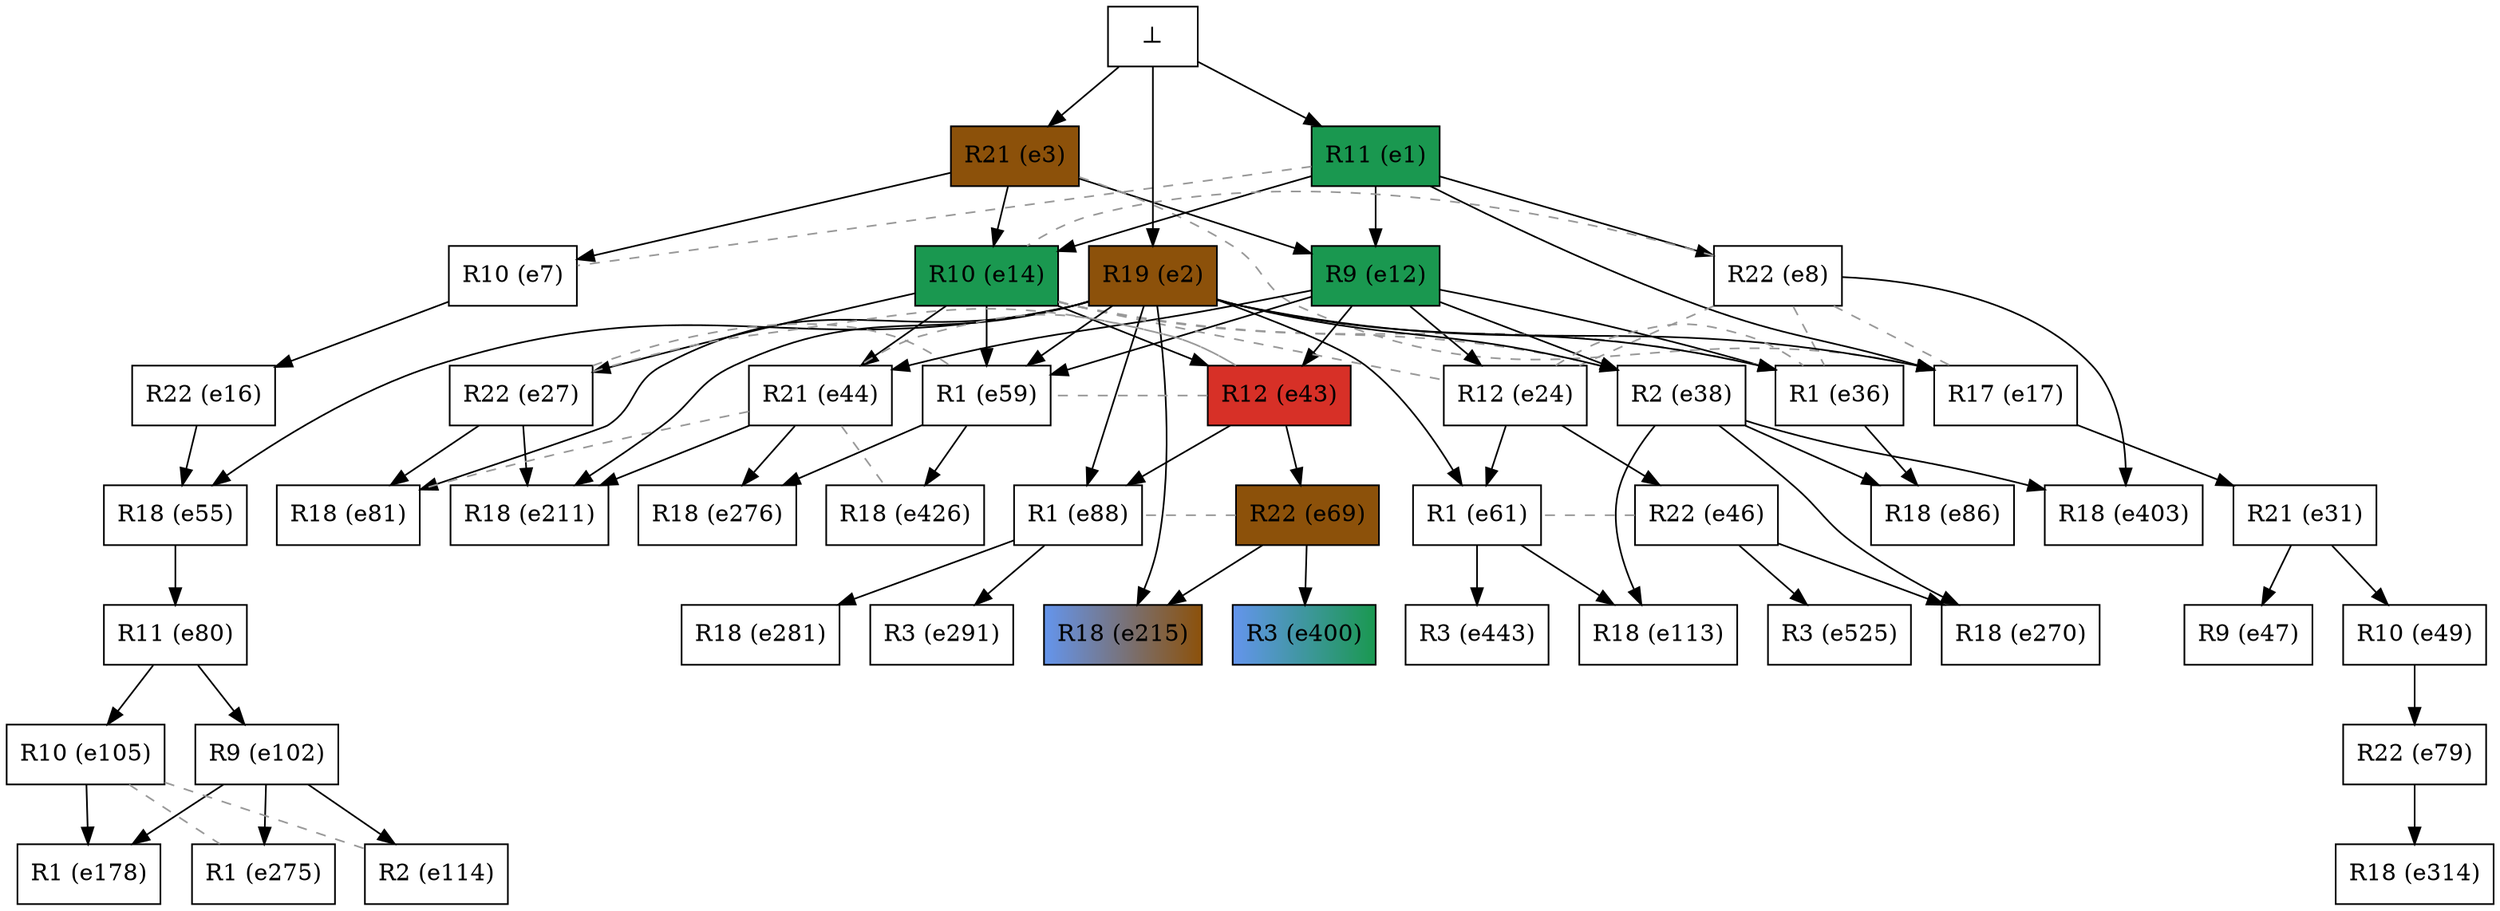 digraph test {
  e3 -> e7;
  e1 -> e8;
  e1 -> e12;
  e3 -> e12;
  e1 -> e14;
  e3 -> e14;
  e7 -> e16;
  e1 -> e17;
  e2 -> e17;
  e12 -> e24;
  e14 -> e27;
  e17 -> e31;
  e2 -> e36;
  e12 -> e36;
  e2 -> e38;
  e12 -> e38;
  e12 -> e43;
  e14 -> e43;
  e12 -> e44;
  e14 -> e44;
  e24 -> e46;
  e31 -> e47;
  e31 -> e49;
  e2 -> e55;
  e16 -> e55;
  e2 -> e59;
  e12 -> e59;
  e14 -> e59;
  e2 -> e61;
  e24 -> e61;
  e43 -> e69;
  e49 -> e79;
  e55 -> e80;
  e2 -> e81;
  e27 -> e81;
  e36 -> e86;
  e38 -> e86;
  e2 -> e88;
  e43 -> e88;
  e80 -> e102;
  e80 -> e105;
  e38 -> e113;
  e61 -> e113;
  e102 -> e114;
  e102 -> e178;
  e105 -> e178;
  e2 -> e211;
  e27 -> e211;
  e44 -> e211;
  e2 -> e215;
  e69 -> e215;
  e38 -> e270;
  e46 -> e270;
  e102 -> e275;
  e44 -> e276;
  e59 -> e276;
  e88 -> e281;
  e88 -> e291;
  e79 -> e314;
  e69 -> e400;
  e8 -> e403;
  e38 -> e403;
  e59 -> e426;
  e61 -> e443;
  e46 -> e525;
  e0 -> e1;
  e0 -> e2;
  e0 -> e3;

//conflicts
  e1 -> e7 [arrowhead=none color=gray60 style=dashed constraint=false];
  e3 -> e17 [arrowhead=none color=gray60 style=dashed constraint=false];
  e8 -> e14 [arrowhead=none color=gray60 style=dashed constraint=false];
  e8 -> e17 [arrowhead=none color=gray60 style=dashed constraint=false];
  e8 -> e24 [arrowhead=none color=gray60 style=dashed constraint=false];
  e8 -> e36 [arrowhead=none color=gray60 style=dashed constraint=false];
  e14 -> e24 [arrowhead=none color=gray60 style=dashed constraint=false];
  e14 -> e36 [arrowhead=none color=gray60 style=dashed constraint=false];
  e14 -> e38 [arrowhead=none color=gray60 style=dashed constraint=false];
  e24 -> e36 [arrowhead=none color=gray60 style=dashed constraint=false];
  e27 -> e43 [arrowhead=none color=gray60 style=dashed constraint=false];
  e27 -> e59 [arrowhead=none color=gray60 style=dashed constraint=false];
  e43 -> e44 [arrowhead=none color=gray60 style=dashed constraint=false];
  e43 -> e59 [arrowhead=none color=gray60 style=dashed constraint=false];
  e44 -> e81 [arrowhead=none color=gray60 style=dashed constraint=false];
  e44 -> e426 [arrowhead=none color=gray60 style=dashed constraint=false];
  e46 -> e61 [arrowhead=none color=gray60 style=dashed constraint=false];
  e69 -> e88 [arrowhead=none color=gray60 style=dashed constraint=false];
  e105 -> e114 [arrowhead=none color=gray60 style=dashed constraint=false];
  e105 -> e275 [arrowhead=none color=gray60 style=dashed constraint=false];

  e1 [color="black" fillcolor="#1a9850:#1a9850" label="R11 (e1)" shape=box style=filled];
  e2 [color="black" fillcolor="#8c510a:#8c510a" label="R19 (e2)" shape=box style=filled];
  e3 [color="black" fillcolor="#8c510a:#8c510a" label="R21 (e3)" shape=box style=filled];
  e7 [color="black" fillcolor="white:white" label="R10 (e7)" shape=box style=filled];
  e8 [color="black" fillcolor="white:white" label="R22 (e8)" shape=box style=filled];
  e12 [color="black" fillcolor="#1a9850:#1a9850" label="R9 (e12)" shape=box style=filled];
  e14 [color="black" fillcolor="#1a9850:#1a9850" label="R10 (e14)" shape=box style=filled];
  e16 [color="black" fillcolor="white:white" label="R22 (e16)" shape=box style=filled];
  e17 [color="black" fillcolor="white:white" label="R17 (e17)" shape=box style=filled];
  e24 [color="black" fillcolor="white:white" label="R12 (e24)" shape=box style=filled];
  e27 [color="black" fillcolor="white:white" label="R22 (e27)" shape=box style=filled];
  e31 [color="black" fillcolor="white:white" label="R21 (e31)" shape=box style=filled];
  e36 [color="black" fillcolor="white:white" label="R1 (e36)" shape=box style=filled];
  e38 [color="black" fillcolor="white:white" label="R2 (e38)" shape=box style=filled];
  e43 [color="black" fillcolor="#d73027:#d73027" label="R12 (e43)" shape=box style=filled];
  e44 [color="black" fillcolor="white:white" label="R21 (e44)" shape=box style=filled];
  e46 [color="black" fillcolor="white:white" label="R22 (e46)" shape=box style=filled];
  e47 [color="black" fillcolor="white:white" label="R9 (e47)" shape=box style=filled];
  e49 [color="black" fillcolor="white:white" label="R10 (e49)" shape=box style=filled];
  e55 [color="black" fillcolor="white:white" label="R18 (e55)" shape=box style=filled];
  e59 [color="black" fillcolor="white:white" label="R1 (e59)" shape=box style=filled];
  e61 [color="black" fillcolor="white:white" label="R1 (e61)" shape=box style=filled];
  e69 [color="black" fillcolor="#8c510a:#8c510a" label="R22 (e69)" shape=box style=filled];
  e79 [color="black" fillcolor="white:white" label="R22 (e79)" shape=box style=filled];
  e80 [color="black" fillcolor="white:white" label="R11 (e80)" shape=box style=filled];
  e81 [color="black" fillcolor="white:white" label="R18 (e81)" shape=box style=filled];
  e86 [color="black" fillcolor="white:white" label="R18 (e86)" shape=box style=filled];
  e88 [color="black" fillcolor="white:white" label="R1 (e88)" shape=box style=filled];
  e102 [color="black" fillcolor="white:white" label="R9 (e102)" shape=box style=filled];
  e105 [color="black" fillcolor="white:white" label="R10 (e105)" shape=box style=filled];
  e113 [color="black" fillcolor="white:white" label="R18 (e113)" shape=box style=filled];
  e114 [color="black" fillcolor="white:white" label="R2 (e114)" shape=box style=filled];
  e178 [color="black" fillcolor="white:white" label="R1 (e178)" shape=box style=filled];
  e211 [color="black" fillcolor="white:white" label="R18 (e211)" shape=box style=filled];
  e215 [color="black" fillcolor="cornflowerblue:#8c510a" label="R18 (e215)" shape=box style=filled];
  e270 [color="black" fillcolor="white:white" label="R18 (e270)" shape=box style=filled];
  e275 [color="black" fillcolor="white:white" label="R1 (e275)" shape=box style=filled];
  e276 [color="black" fillcolor="white:white" label="R18 (e276)" shape=box style=filled];
  e281 [color="black" fillcolor="white:white" label="R18 (e281)" shape=box style=filled];
  e291 [color="black" fillcolor="white:white" label="R3 (e291)" shape=box style=filled];
  e314 [color="black" fillcolor="white:white" label="R18 (e314)" shape=box style=filled];
  e400 [color="black" fillcolor="cornflowerblue:#1a9850" label="R3 (e400)" shape=box style=filled];
  e403 [color="black" fillcolor="white:white" label="R18 (e403)" shape=box style=filled];
  e426 [color="black" fillcolor="white:white" label="R18 (e426)" shape=box style=filled];
  e443 [color="black" fillcolor="white:white" label="R3 (e443)" shape=box style=filled];
  e525 [color="black" fillcolor="white:white" label="R3 (e525)" shape=box style=filled];
  e0 [fillcolor="white" label="⊥" shape=box style=filled];
}
